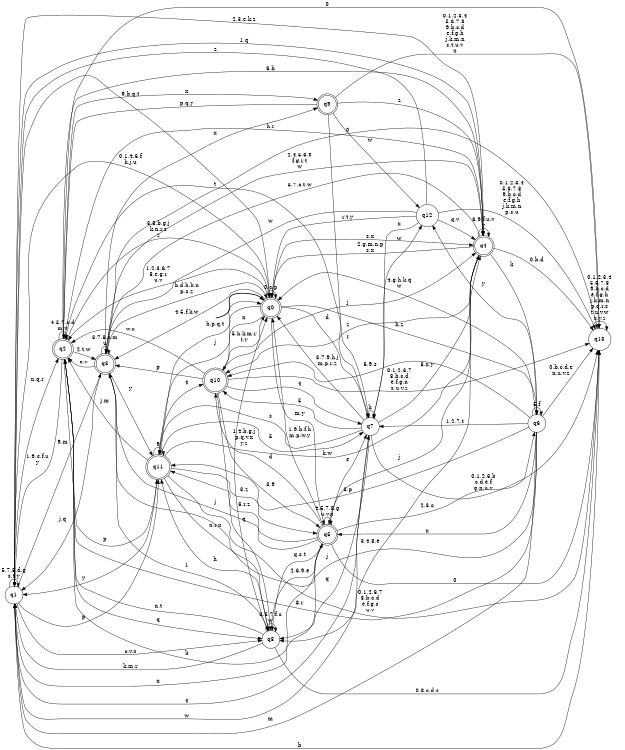 digraph BlueStar {
__start0 [style = invis, shape = none, label = "", width = 0, height = 0];

rankdir=LR;
size="8,5";

s0 [style="rounded,filled", color="black", fillcolor="white" shape="doublecircle", label="q0"];
s1 [style="filled", color="black", fillcolor="white" shape="circle", label="q1"];
s2 [style="rounded,filled", color="black", fillcolor="white" shape="doublecircle", label="q2"];
s3 [style="rounded,filled", color="black", fillcolor="white" shape="doublecircle", label="q3"];
s4 [style="rounded,filled", color="black", fillcolor="white" shape="doublecircle", label="q4"];
s5 [style="rounded,filled", color="black", fillcolor="white" shape="doublecircle", label="q5"];
s6 [style="filled", color="black", fillcolor="white" shape="circle", label="q6"];
s7 [style="filled", color="black", fillcolor="white" shape="circle", label="q7"];
s8 [style="filled", color="black", fillcolor="white" shape="circle", label="q8"];
s9 [style="rounded,filled", color="black", fillcolor="white" shape="doublecircle", label="q9"];
s10 [style="rounded,filled", color="black", fillcolor="white" shape="doublecircle", label="q10"];
s11 [style="rounded,filled", color="black", fillcolor="white" shape="doublecircle", label="q11"];
s12 [style="filled", color="black", fillcolor="white" shape="circle", label="q12"];
s13 [style="filled", color="black", fillcolor="white" shape="circle", label="q13"];
subgraph cluster_main { 
	graph [pad=".75", ranksep="0.15", nodesep="0.15"];
	 style=invis; 
	__start0 -> s0 [penwidth=2];
}
s0 -> s0 [label="0,c,p"];
s0 -> s1 [label="9,b,q,t"];
s0 -> s2 [label="1,2,3,6,7\n8,e,g,r\nu,v"];
s0 -> s3 [label="4,5,f,k,w"];
s0 -> s4 [label="s,x"];
s0 -> s5 [label="m,y"];
s0 -> s6 [label="h,z"];
s0 -> s7 [label="d"];
s0 -> s10 [label="n"];
s0 -> s11 [label="j"];
s1 -> s0 [label="0,1,4,6,f\nh,j,u"];
s1 -> s1 [label="5,7,8,d,g\ns,t,y"];
s1 -> s2 [label="n,q,r"];
s1 -> s3 [label="9,m"];
s1 -> s4 [label="2,3,e,k,z"];
s1 -> s7 [label="w"];
s1 -> s8 [label="c,v,x"];
s1 -> s11 [label="p"];
s1 -> s13 [label="b"];
s2 -> s0 [label="3,8,b,g,j\nk,n,r,s\nz"];
s2 -> s1 [label="1,9,e,f,u\ny"];
s2 -> s2 [label="4,5,7,c,d\nm,v"];
s2 -> s3 [label="2,t,w"];
s2 -> s4 [label="6,h"];
s2 -> s8 [label="q"];
s2 -> s9 [label="x"];
s2 -> s11 [label="p"];
s2 -> s13 [label="0"];
s3 -> s0 [label="b,d,h,k,n\np,s,z"];
s3 -> s1 [label="j,q"];
s3 -> s2 [label="e,v"];
s3 -> s3 [label="3,7,8,c,m\nu"];
s3 -> s4 [label="2,4,5,6,9\nf,g,r,t\nw"];
s3 -> s8 [label="1"];
s3 -> s9 [label="x"];
s3 -> s11 [label="y"];
s3 -> s13 [label="0"];
s4 -> s0 [label="2,g,m,n,p\ns,x"];
s4 -> s1 [label="1,q"];
s4 -> s2 [label="h,r"];
s4 -> s3 [label="5,7,c,t,w"];
s4 -> s4 [label="6,9,f,u,v\ny"];
s4 -> s5 [label="j"];
s4 -> s6 [label="k"];
s4 -> s8 [label="3,4,8,e"];
s4 -> s10 [label="z"];
s4 -> s13 [label="0,b,d"];
s5 -> s0 [label="1,9,b,f,h\nm,p,w,y"];
s5 -> s1 [label="n"];
s5 -> s2 [label="k"];
s5 -> s3 [label="j"];
s5 -> s5 [label="4,5,7,8,g\nu,v,x"];
s5 -> s6 [label="2,3,c"];
s5 -> s7 [label="e"];
s5 -> s8 [label="q,s,t"];
s5 -> s10 [label="d"];
s5 -> s11 [label="6,r,z"];
s5 -> s13 [label="0"];
s6 -> s0 [label="4,g,h,k,q\nw"];
s6 -> s1 [label="m"];
s6 -> s2 [label="8,r"];
s6 -> s3 [label="j"];
s6 -> s5 [label="x"];
s6 -> s6 [label="5,f"];
s6 -> s7 [label="1,2,7,t"];
s6 -> s10 [label="6,9,s"];
s6 -> s11 [label="3,p"];
s6 -> s12 [label="y"];
s6 -> s13 [label="0,b,c,d,e\nn,u,v,z"];
s7 -> s0 [label="3,7,9,h,j\nm,p,r,z"];
s7 -> s1 [label="4"];
s7 -> s2 [label="t"];
s7 -> s4 [label="8,x,y"];
s7 -> s7 [label="k"];
s7 -> s8 [label="q"];
s7 -> s10 [label="5"];
s7 -> s11 [label="s"];
s7 -> s12 [label="w"];
s7 -> s13 [label="0,1,2,6,b\nc,d,e,f\ng,n,u,v"];
s8 -> s0 [label="1,4,b,g,j\np,q,v,x\ny,z"];
s8 -> s1 [label="k,m,r"];
s8 -> s2 [label="n,t"];
s8 -> s5 [label="2,6,9,e"];
s8 -> s8 [label="3,5,7,f,u\nw"];
s8 -> s11 [label="h"];
s8 -> s13 [label="0,8,c,d,s"];
s9 -> s2 [label="p,q,y"];
s9 -> s4 [label="z"];
s9 -> s7 [label="r"];
s9 -> s12 [label="w"];
s9 -> s13 [label="0,1,2,3,4\n5,6,7,8\n9,b,c,d\ne,f,g,h\nj,k,m,n\ns,t,u,v\nx"];
s10 -> s0 [label="5,h,k,m,r\nt,y"];
s10 -> s2 [label="w,x"];
s10 -> s3 [label="p"];
s10 -> s4 [label="j"];
s10 -> s5 [label="3,9"];
s10 -> s7 [label="4"];
s10 -> s8 [label="q"];
s10 -> s13 [label="0,1,2,6,7\n8,b,c,d\ne,f,g,n\ns,u,v,z"];
s11 -> s0 [label="h,p,q,t"];
s11 -> s1 [label="y"];
s11 -> s2 [label="j,m"];
s11 -> s4 [label="k,w"];
s11 -> s5 [label="3,z"];
s11 -> s7 [label="5"];
s11 -> s8 [label="n,r,x"];
s11 -> s10 [label="4"];
s11 -> s11 [label="9"];
s11 -> s13 [label="0,1,2,6,7\n8,b,c,d\ne,f,g,s\nu,v"];
s12 -> s0 [label="r,t,y"];
s12 -> s1 [label="z"];
s12 -> s3 [label="w"];
s12 -> s4 [label="q,v"];
s12 -> s7 [label="x"];
s12 -> s13 [label="0,1,2,3,4\n5,6,7,8\n9,b,c,d\ne,f,g,h\nj,k,m,n\np,s,u"];
s13 -> s13 [label="0,1,2,3,4\n5,6,7,8\n9,b,c,d\ne,f,g,h\nj,k,m,n\np,q,r,s\nt,u,v,w\nx,y,z"];

}